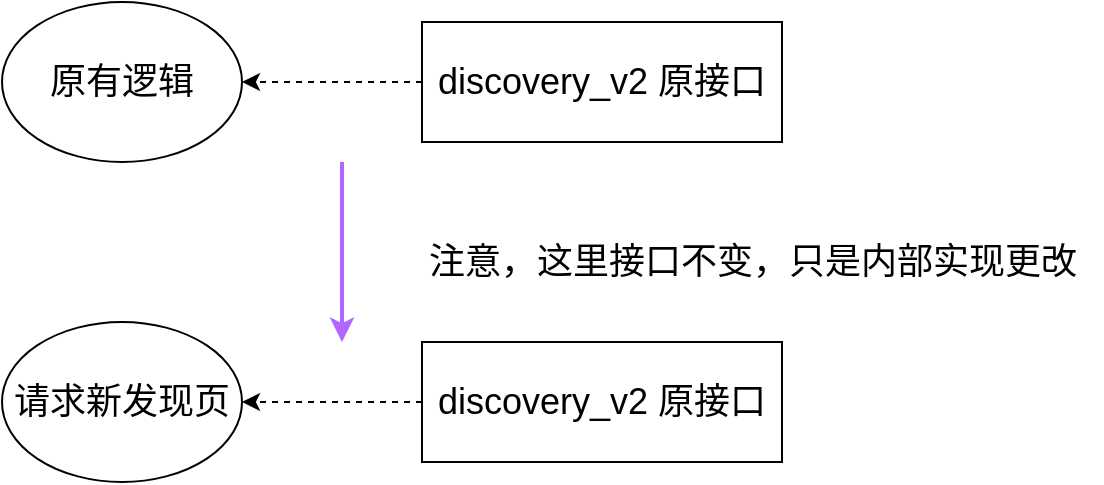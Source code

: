 <mxfile version="20.7.4" type="github">
  <diagram id="e37o9wDyKMvmyTCemWAV" name="Page-1">
    <mxGraphModel dx="2092" dy="796" grid="1" gridSize="10" guides="1" tooltips="1" connect="1" arrows="1" fold="1" page="1" pageScale="1" pageWidth="850" pageHeight="1100" math="0" shadow="0">
      <root>
        <mxCell id="0" />
        <mxCell id="1" parent="0" />
        <mxCell id="9Dt7NDc4FKlgnwWTWBW5-3" style="rounded=0;orthogonalLoop=1;jettySize=auto;html=1;exitX=0;exitY=0.5;exitDx=0;exitDy=0;entryX=1;entryY=0.5;entryDx=0;entryDy=0;fontSize=18;dashed=1;" edge="1" parent="1" source="9Dt7NDc4FKlgnwWTWBW5-1" target="9Dt7NDc4FKlgnwWTWBW5-2">
          <mxGeometry relative="1" as="geometry" />
        </mxCell>
        <mxCell id="9Dt7NDc4FKlgnwWTWBW5-1" value="&lt;font style=&quot;font-size: 18px;&quot;&gt;discovery_v2 原接口&lt;/font&gt;" style="rounded=0;whiteSpace=wrap;html=1;" vertex="1" parent="1">
          <mxGeometry x="130" y="200" width="180" height="60" as="geometry" />
        </mxCell>
        <mxCell id="9Dt7NDc4FKlgnwWTWBW5-2" value="原有逻辑" style="ellipse;whiteSpace=wrap;html=1;fontSize=18;" vertex="1" parent="1">
          <mxGeometry x="-80" y="190" width="120" height="80" as="geometry" />
        </mxCell>
        <mxCell id="9Dt7NDc4FKlgnwWTWBW5-5" style="rounded=0;orthogonalLoop=1;jettySize=auto;html=1;exitX=0;exitY=0.5;exitDx=0;exitDy=0;entryX=1;entryY=0.5;entryDx=0;entryDy=0;fontSize=18;dashed=1;" edge="1" parent="1" source="9Dt7NDc4FKlgnwWTWBW5-6" target="9Dt7NDc4FKlgnwWTWBW5-7">
          <mxGeometry relative="1" as="geometry" />
        </mxCell>
        <mxCell id="9Dt7NDc4FKlgnwWTWBW5-6" value="&lt;font style=&quot;font-size: 18px;&quot;&gt;discovery_v2 原接口&lt;/font&gt;" style="rounded=0;whiteSpace=wrap;html=1;" vertex="1" parent="1">
          <mxGeometry x="130" y="360" width="180" height="60" as="geometry" />
        </mxCell>
        <mxCell id="9Dt7NDc4FKlgnwWTWBW5-7" value="请求新发现页" style="ellipse;whiteSpace=wrap;html=1;fontSize=18;" vertex="1" parent="1">
          <mxGeometry x="-80" y="350" width="120" height="80" as="geometry" />
        </mxCell>
        <mxCell id="9Dt7NDc4FKlgnwWTWBW5-8" value="" style="endArrow=classic;html=1;rounded=0;fontSize=18;strokeWidth=2;strokeColor=#B266FF;" edge="1" parent="1">
          <mxGeometry width="50" height="50" relative="1" as="geometry">
            <mxPoint x="90" y="270" as="sourcePoint" />
            <mxPoint x="90" y="360" as="targetPoint" />
          </mxGeometry>
        </mxCell>
        <mxCell id="9Dt7NDc4FKlgnwWTWBW5-9" value="注意，这里接口不变，只是内部实现更改" style="text;html=1;align=center;verticalAlign=middle;resizable=0;points=[];autosize=1;strokeColor=none;fillColor=none;fontSize=18;" vertex="1" parent="1">
          <mxGeometry x="120" y="300" width="350" height="40" as="geometry" />
        </mxCell>
      </root>
    </mxGraphModel>
  </diagram>
</mxfile>
